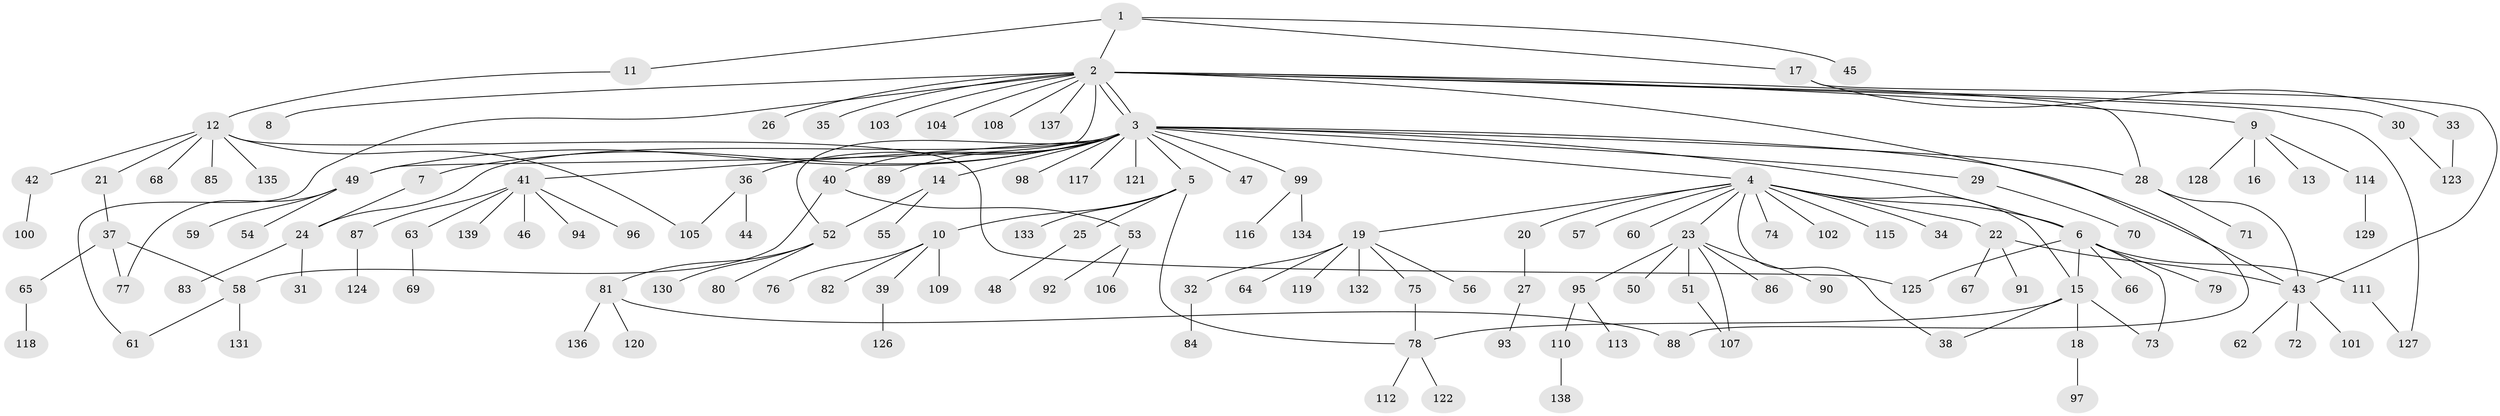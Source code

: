 // coarse degree distribution, {1: 0.5567010309278351, 4: 0.07216494845360824, 2: 0.18556701030927836, 3: 0.08247422680412371, 15: 0.010309278350515464, 6: 0.041237113402061855, 5: 0.020618556701030927, 13: 0.010309278350515464, 7: 0.010309278350515464, 19: 0.010309278350515464}
// Generated by graph-tools (version 1.1) at 2025/36/03/04/25 23:36:52]
// undirected, 139 vertices, 161 edges
graph export_dot {
  node [color=gray90,style=filled];
  1;
  2;
  3;
  4;
  5;
  6;
  7;
  8;
  9;
  10;
  11;
  12;
  13;
  14;
  15;
  16;
  17;
  18;
  19;
  20;
  21;
  22;
  23;
  24;
  25;
  26;
  27;
  28;
  29;
  30;
  31;
  32;
  33;
  34;
  35;
  36;
  37;
  38;
  39;
  40;
  41;
  42;
  43;
  44;
  45;
  46;
  47;
  48;
  49;
  50;
  51;
  52;
  53;
  54;
  55;
  56;
  57;
  58;
  59;
  60;
  61;
  62;
  63;
  64;
  65;
  66;
  67;
  68;
  69;
  70;
  71;
  72;
  73;
  74;
  75;
  76;
  77;
  78;
  79;
  80;
  81;
  82;
  83;
  84;
  85;
  86;
  87;
  88;
  89;
  90;
  91;
  92;
  93;
  94;
  95;
  96;
  97;
  98;
  99;
  100;
  101;
  102;
  103;
  104;
  105;
  106;
  107;
  108;
  109;
  110;
  111;
  112;
  113;
  114;
  115;
  116;
  117;
  118;
  119;
  120;
  121;
  122;
  123;
  124;
  125;
  126;
  127;
  128;
  129;
  130;
  131;
  132;
  133;
  134;
  135;
  136;
  137;
  138;
  139;
  1 -- 2;
  1 -- 11;
  1 -- 17;
  1 -- 45;
  2 -- 3;
  2 -- 3;
  2 -- 8;
  2 -- 9;
  2 -- 26;
  2 -- 28;
  2 -- 30;
  2 -- 35;
  2 -- 49;
  2 -- 61;
  2 -- 88;
  2 -- 103;
  2 -- 104;
  2 -- 108;
  2 -- 127;
  2 -- 137;
  3 -- 4;
  3 -- 5;
  3 -- 6;
  3 -- 7;
  3 -- 14;
  3 -- 24;
  3 -- 28;
  3 -- 29;
  3 -- 36;
  3 -- 40;
  3 -- 41;
  3 -- 43;
  3 -- 47;
  3 -- 49;
  3 -- 52;
  3 -- 89;
  3 -- 98;
  3 -- 99;
  3 -- 117;
  3 -- 121;
  4 -- 6;
  4 -- 15;
  4 -- 19;
  4 -- 20;
  4 -- 22;
  4 -- 23;
  4 -- 34;
  4 -- 38;
  4 -- 57;
  4 -- 60;
  4 -- 74;
  4 -- 102;
  4 -- 115;
  5 -- 10;
  5 -- 25;
  5 -- 78;
  5 -- 133;
  6 -- 15;
  6 -- 66;
  6 -- 73;
  6 -- 79;
  6 -- 111;
  6 -- 125;
  7 -- 24;
  9 -- 13;
  9 -- 16;
  9 -- 114;
  9 -- 128;
  10 -- 39;
  10 -- 76;
  10 -- 82;
  10 -- 109;
  11 -- 12;
  12 -- 21;
  12 -- 42;
  12 -- 68;
  12 -- 85;
  12 -- 105;
  12 -- 125;
  12 -- 135;
  14 -- 52;
  14 -- 55;
  15 -- 18;
  15 -- 38;
  15 -- 73;
  15 -- 78;
  17 -- 33;
  17 -- 43;
  18 -- 97;
  19 -- 32;
  19 -- 56;
  19 -- 64;
  19 -- 75;
  19 -- 119;
  19 -- 132;
  20 -- 27;
  21 -- 37;
  22 -- 43;
  22 -- 67;
  22 -- 91;
  23 -- 50;
  23 -- 51;
  23 -- 86;
  23 -- 90;
  23 -- 95;
  23 -- 107;
  24 -- 31;
  24 -- 83;
  25 -- 48;
  27 -- 93;
  28 -- 43;
  28 -- 71;
  29 -- 70;
  30 -- 123;
  32 -- 84;
  33 -- 123;
  36 -- 44;
  36 -- 105;
  37 -- 58;
  37 -- 65;
  37 -- 77;
  39 -- 126;
  40 -- 53;
  40 -- 58;
  41 -- 46;
  41 -- 63;
  41 -- 87;
  41 -- 94;
  41 -- 96;
  41 -- 139;
  42 -- 100;
  43 -- 62;
  43 -- 72;
  43 -- 101;
  49 -- 54;
  49 -- 59;
  49 -- 77;
  51 -- 107;
  52 -- 80;
  52 -- 81;
  52 -- 130;
  53 -- 92;
  53 -- 106;
  58 -- 61;
  58 -- 131;
  63 -- 69;
  65 -- 118;
  75 -- 78;
  78 -- 112;
  78 -- 122;
  81 -- 88;
  81 -- 120;
  81 -- 136;
  87 -- 124;
  95 -- 110;
  95 -- 113;
  99 -- 116;
  99 -- 134;
  110 -- 138;
  111 -- 127;
  114 -- 129;
}

